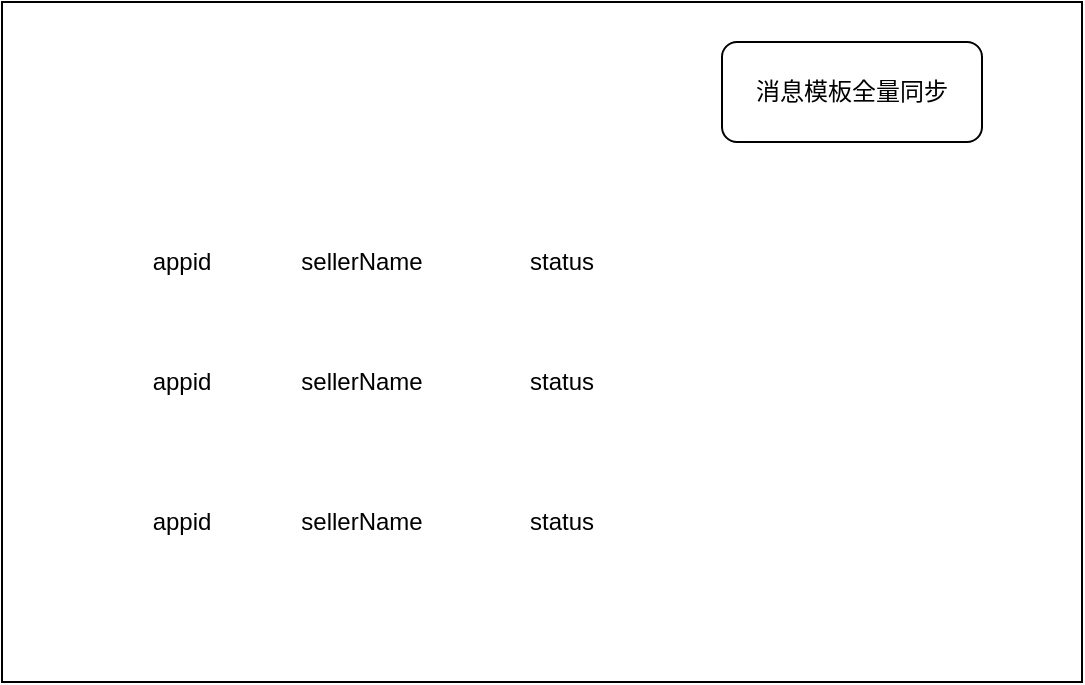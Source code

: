 <mxfile version="14.7.2" type="github">
  <diagram id="N9QNPK2ZGoTjoUVzR3Yn" name="第 1 页">
    <mxGraphModel dx="2302" dy="1128" grid="1" gridSize="10" guides="1" tooltips="1" connect="1" arrows="1" fold="1" page="1" pageScale="1" pageWidth="2339" pageHeight="3300" math="0" shadow="0">
      <root>
        <mxCell id="0" />
        <mxCell id="1" parent="0" />
        <mxCell id="-P4zN9E9hR61_JHtVM7h-1" value="" style="rounded=0;whiteSpace=wrap;html=1;" vertex="1" parent="1">
          <mxGeometry x="260" y="550" width="540" height="340" as="geometry" />
        </mxCell>
        <mxCell id="-P4zN9E9hR61_JHtVM7h-2" value="appid" style="text;html=1;strokeColor=none;fillColor=none;align=center;verticalAlign=middle;whiteSpace=wrap;rounded=0;" vertex="1" parent="1">
          <mxGeometry x="330" y="670" width="40" height="20" as="geometry" />
        </mxCell>
        <mxCell id="-P4zN9E9hR61_JHtVM7h-3" value="sellerName" style="text;html=1;strokeColor=none;fillColor=none;align=center;verticalAlign=middle;whiteSpace=wrap;rounded=0;" vertex="1" parent="1">
          <mxGeometry x="400" y="670" width="80" height="20" as="geometry" />
        </mxCell>
        <mxCell id="-P4zN9E9hR61_JHtVM7h-4" value="status" style="text;html=1;strokeColor=none;fillColor=none;align=center;verticalAlign=middle;whiteSpace=wrap;rounded=0;" vertex="1" parent="1">
          <mxGeometry x="500" y="670" width="80" height="20" as="geometry" />
        </mxCell>
        <mxCell id="-P4zN9E9hR61_JHtVM7h-5" value="appid" style="text;html=1;strokeColor=none;fillColor=none;align=center;verticalAlign=middle;whiteSpace=wrap;rounded=0;" vertex="1" parent="1">
          <mxGeometry x="330" y="730" width="40" height="20" as="geometry" />
        </mxCell>
        <mxCell id="-P4zN9E9hR61_JHtVM7h-6" value="sellerName" style="text;html=1;strokeColor=none;fillColor=none;align=center;verticalAlign=middle;whiteSpace=wrap;rounded=0;" vertex="1" parent="1">
          <mxGeometry x="400" y="730" width="80" height="20" as="geometry" />
        </mxCell>
        <mxCell id="-P4zN9E9hR61_JHtVM7h-7" value="status" style="text;html=1;strokeColor=none;fillColor=none;align=center;verticalAlign=middle;whiteSpace=wrap;rounded=0;" vertex="1" parent="1">
          <mxGeometry x="500" y="730" width="80" height="20" as="geometry" />
        </mxCell>
        <mxCell id="-P4zN9E9hR61_JHtVM7h-8" value="appid" style="text;html=1;strokeColor=none;fillColor=none;align=center;verticalAlign=middle;whiteSpace=wrap;rounded=0;" vertex="1" parent="1">
          <mxGeometry x="330" y="800" width="40" height="20" as="geometry" />
        </mxCell>
        <mxCell id="-P4zN9E9hR61_JHtVM7h-9" value="sellerName" style="text;html=1;strokeColor=none;fillColor=none;align=center;verticalAlign=middle;whiteSpace=wrap;rounded=0;" vertex="1" parent="1">
          <mxGeometry x="400" y="800" width="80" height="20" as="geometry" />
        </mxCell>
        <mxCell id="-P4zN9E9hR61_JHtVM7h-10" value="status" style="text;html=1;strokeColor=none;fillColor=none;align=center;verticalAlign=middle;whiteSpace=wrap;rounded=0;" vertex="1" parent="1">
          <mxGeometry x="500" y="800" width="80" height="20" as="geometry" />
        </mxCell>
        <mxCell id="-P4zN9E9hR61_JHtVM7h-11" value="消息模板全量同步" style="rounded=1;whiteSpace=wrap;html=1;" vertex="1" parent="1">
          <mxGeometry x="620" y="570" width="130" height="50" as="geometry" />
        </mxCell>
      </root>
    </mxGraphModel>
  </diagram>
</mxfile>
